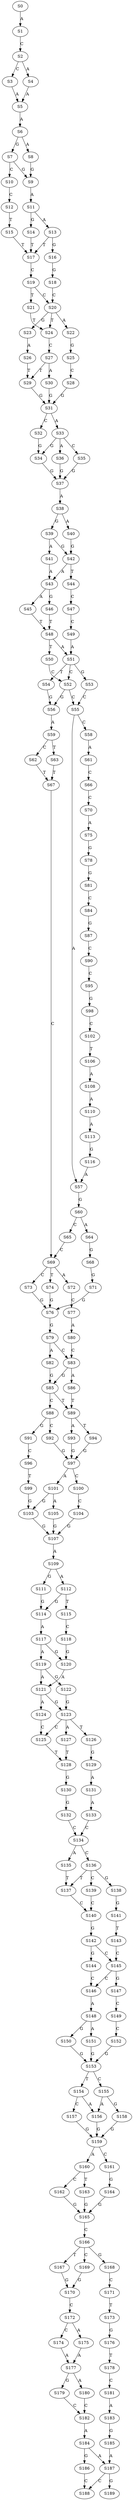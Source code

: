 strict digraph  {
	S0 -> S1 [ label = A ];
	S1 -> S2 [ label = C ];
	S2 -> S3 [ label = C ];
	S2 -> S4 [ label = A ];
	S3 -> S5 [ label = A ];
	S4 -> S5 [ label = A ];
	S5 -> S6 [ label = A ];
	S6 -> S7 [ label = G ];
	S6 -> S8 [ label = A ];
	S7 -> S9 [ label = G ];
	S7 -> S10 [ label = C ];
	S8 -> S9 [ label = G ];
	S9 -> S11 [ label = A ];
	S10 -> S12 [ label = C ];
	S11 -> S13 [ label = A ];
	S11 -> S14 [ label = G ];
	S12 -> S15 [ label = T ];
	S13 -> S16 [ label = G ];
	S13 -> S17 [ label = T ];
	S14 -> S17 [ label = T ];
	S15 -> S17 [ label = T ];
	S16 -> S18 [ label = G ];
	S17 -> S19 [ label = C ];
	S18 -> S20 [ label = C ];
	S19 -> S20 [ label = C ];
	S19 -> S21 [ label = T ];
	S20 -> S22 [ label = A ];
	S20 -> S23 [ label = G ];
	S20 -> S24 [ label = T ];
	S21 -> S24 [ label = T ];
	S22 -> S25 [ label = G ];
	S23 -> S26 [ label = A ];
	S24 -> S27 [ label = C ];
	S25 -> S28 [ label = C ];
	S26 -> S29 [ label = T ];
	S27 -> S30 [ label = A ];
	S27 -> S29 [ label = T ];
	S28 -> S31 [ label = G ];
	S29 -> S31 [ label = G ];
	S30 -> S31 [ label = G ];
	S31 -> S32 [ label = C ];
	S31 -> S33 [ label = A ];
	S32 -> S34 [ label = G ];
	S33 -> S35 [ label = C ];
	S33 -> S34 [ label = G ];
	S33 -> S36 [ label = A ];
	S34 -> S37 [ label = G ];
	S35 -> S37 [ label = G ];
	S36 -> S37 [ label = G ];
	S37 -> S38 [ label = A ];
	S38 -> S39 [ label = G ];
	S38 -> S40 [ label = A ];
	S39 -> S41 [ label = A ];
	S39 -> S42 [ label = G ];
	S40 -> S42 [ label = G ];
	S41 -> S43 [ label = A ];
	S42 -> S44 [ label = T ];
	S42 -> S43 [ label = A ];
	S43 -> S45 [ label = A ];
	S43 -> S46 [ label = G ];
	S44 -> S47 [ label = C ];
	S45 -> S48 [ label = T ];
	S46 -> S48 [ label = T ];
	S47 -> S49 [ label = C ];
	S48 -> S50 [ label = T ];
	S48 -> S51 [ label = A ];
	S49 -> S51 [ label = A ];
	S50 -> S52 [ label = C ];
	S51 -> S53 [ label = G ];
	S51 -> S52 [ label = C ];
	S51 -> S54 [ label = T ];
	S52 -> S55 [ label = C ];
	S52 -> S56 [ label = G ];
	S53 -> S55 [ label = C ];
	S54 -> S56 [ label = G ];
	S55 -> S57 [ label = A ];
	S55 -> S58 [ label = C ];
	S56 -> S59 [ label = A ];
	S57 -> S60 [ label = G ];
	S58 -> S61 [ label = A ];
	S59 -> S62 [ label = C ];
	S59 -> S63 [ label = T ];
	S60 -> S64 [ label = A ];
	S60 -> S65 [ label = C ];
	S61 -> S66 [ label = C ];
	S62 -> S67 [ label = T ];
	S63 -> S67 [ label = T ];
	S64 -> S68 [ label = G ];
	S65 -> S69 [ label = C ];
	S66 -> S70 [ label = C ];
	S67 -> S69 [ label = C ];
	S68 -> S71 [ label = G ];
	S69 -> S72 [ label = A ];
	S69 -> S73 [ label = C ];
	S69 -> S74 [ label = T ];
	S70 -> S75 [ label = A ];
	S71 -> S76 [ label = G ];
	S72 -> S77 [ label = C ];
	S73 -> S76 [ label = G ];
	S74 -> S76 [ label = G ];
	S75 -> S78 [ label = G ];
	S76 -> S79 [ label = G ];
	S77 -> S80 [ label = A ];
	S78 -> S81 [ label = G ];
	S79 -> S82 [ label = A ];
	S79 -> S83 [ label = C ];
	S80 -> S83 [ label = C ];
	S81 -> S84 [ label = C ];
	S82 -> S85 [ label = G ];
	S83 -> S85 [ label = G ];
	S83 -> S86 [ label = A ];
	S84 -> S87 [ label = G ];
	S85 -> S88 [ label = C ];
	S85 -> S89 [ label = T ];
	S86 -> S89 [ label = T ];
	S87 -> S90 [ label = C ];
	S88 -> S91 [ label = G ];
	S88 -> S92 [ label = C ];
	S89 -> S93 [ label = A ];
	S89 -> S94 [ label = T ];
	S90 -> S95 [ label = C ];
	S91 -> S96 [ label = C ];
	S92 -> S97 [ label = G ];
	S93 -> S97 [ label = G ];
	S94 -> S97 [ label = G ];
	S95 -> S98 [ label = G ];
	S96 -> S99 [ label = T ];
	S97 -> S100 [ label = C ];
	S97 -> S101 [ label = A ];
	S98 -> S102 [ label = C ];
	S99 -> S103 [ label = G ];
	S100 -> S104 [ label = C ];
	S101 -> S103 [ label = G ];
	S101 -> S105 [ label = A ];
	S102 -> S106 [ label = T ];
	S103 -> S107 [ label = G ];
	S104 -> S107 [ label = G ];
	S105 -> S107 [ label = G ];
	S106 -> S108 [ label = A ];
	S107 -> S109 [ label = A ];
	S108 -> S110 [ label = A ];
	S109 -> S111 [ label = G ];
	S109 -> S112 [ label = A ];
	S110 -> S113 [ label = A ];
	S111 -> S114 [ label = G ];
	S112 -> S115 [ label = T ];
	S112 -> S114 [ label = G ];
	S113 -> S116 [ label = G ];
	S114 -> S117 [ label = A ];
	S115 -> S118 [ label = C ];
	S116 -> S57 [ label = A ];
	S117 -> S119 [ label = A ];
	S117 -> S120 [ label = G ];
	S118 -> S120 [ label = G ];
	S119 -> S121 [ label = A ];
	S119 -> S122 [ label = G ];
	S120 -> S121 [ label = A ];
	S121 -> S123 [ label = G ];
	S121 -> S124 [ label = A ];
	S122 -> S123 [ label = G ];
	S123 -> S125 [ label = C ];
	S123 -> S126 [ label = T ];
	S123 -> S127 [ label = A ];
	S124 -> S125 [ label = C ];
	S125 -> S128 [ label = T ];
	S126 -> S129 [ label = G ];
	S127 -> S128 [ label = T ];
	S128 -> S130 [ label = G ];
	S129 -> S131 [ label = A ];
	S130 -> S132 [ label = G ];
	S131 -> S133 [ label = A ];
	S132 -> S134 [ label = C ];
	S133 -> S134 [ label = C ];
	S134 -> S135 [ label = A ];
	S134 -> S136 [ label = C ];
	S135 -> S137 [ label = T ];
	S136 -> S138 [ label = G ];
	S136 -> S139 [ label = C ];
	S136 -> S137 [ label = T ];
	S137 -> S140 [ label = C ];
	S138 -> S141 [ label = G ];
	S139 -> S140 [ label = C ];
	S140 -> S142 [ label = G ];
	S141 -> S143 [ label = T ];
	S142 -> S144 [ label = G ];
	S142 -> S145 [ label = C ];
	S143 -> S145 [ label = C ];
	S144 -> S146 [ label = C ];
	S145 -> S147 [ label = G ];
	S145 -> S146 [ label = C ];
	S146 -> S148 [ label = A ];
	S147 -> S149 [ label = C ];
	S148 -> S150 [ label = G ];
	S148 -> S151 [ label = A ];
	S149 -> S152 [ label = C ];
	S150 -> S153 [ label = G ];
	S151 -> S153 [ label = G ];
	S152 -> S153 [ label = G ];
	S153 -> S154 [ label = T ];
	S153 -> S155 [ label = C ];
	S154 -> S156 [ label = A ];
	S154 -> S157 [ label = C ];
	S155 -> S158 [ label = G ];
	S155 -> S156 [ label = A ];
	S156 -> S159 [ label = G ];
	S157 -> S159 [ label = G ];
	S158 -> S159 [ label = G ];
	S159 -> S160 [ label = A ];
	S159 -> S161 [ label = C ];
	S160 -> S162 [ label = C ];
	S160 -> S163 [ label = T ];
	S161 -> S164 [ label = G ];
	S162 -> S165 [ label = G ];
	S163 -> S165 [ label = G ];
	S164 -> S165 [ label = G ];
	S165 -> S166 [ label = C ];
	S166 -> S167 [ label = T ];
	S166 -> S168 [ label = G ];
	S166 -> S169 [ label = C ];
	S167 -> S170 [ label = G ];
	S168 -> S171 [ label = C ];
	S169 -> S170 [ label = G ];
	S170 -> S172 [ label = C ];
	S171 -> S173 [ label = T ];
	S172 -> S174 [ label = C ];
	S172 -> S175 [ label = A ];
	S173 -> S176 [ label = G ];
	S174 -> S177 [ label = A ];
	S175 -> S177 [ label = A ];
	S176 -> S178 [ label = T ];
	S177 -> S179 [ label = G ];
	S177 -> S180 [ label = A ];
	S178 -> S181 [ label = C ];
	S179 -> S182 [ label = C ];
	S180 -> S182 [ label = C ];
	S181 -> S183 [ label = A ];
	S182 -> S184 [ label = A ];
	S183 -> S185 [ label = G ];
	S184 -> S186 [ label = G ];
	S184 -> S187 [ label = A ];
	S185 -> S187 [ label = A ];
	S186 -> S188 [ label = C ];
	S187 -> S189 [ label = G ];
	S187 -> S188 [ label = C ];
}
